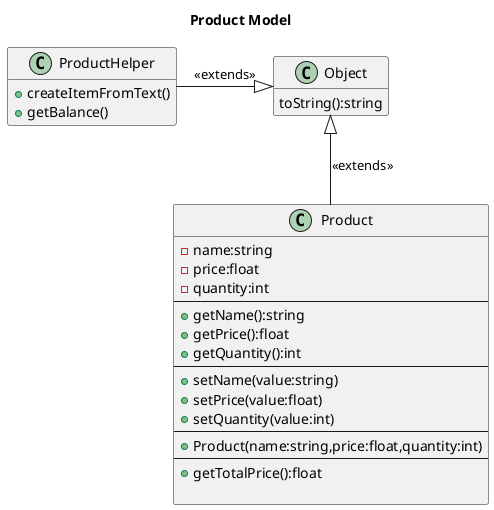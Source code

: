 @startuml Class Diagram
title Product Model
class Product{
    -name:string
    -price:float
    -quantity:int
    --
    +getName():string
    +getPrice():float
    +getQuantity():int
    --
    +setName(value:string)
    +setPrice(value:float)
    +setQuantity(value:int)
    --
    +Product(name:string,price:float,quantity:int) 
    --
    +getTotalPrice():float
    
}

class Object{
    toString():string
}

Product -up-|> Object : "<<extends>>"

hide empty members

class ProductHelper{
    +createItemFromText()
    +getBalance()
}

ProductHelper -right-|> Object : "<<extends>>"

hide empty members

@enduml